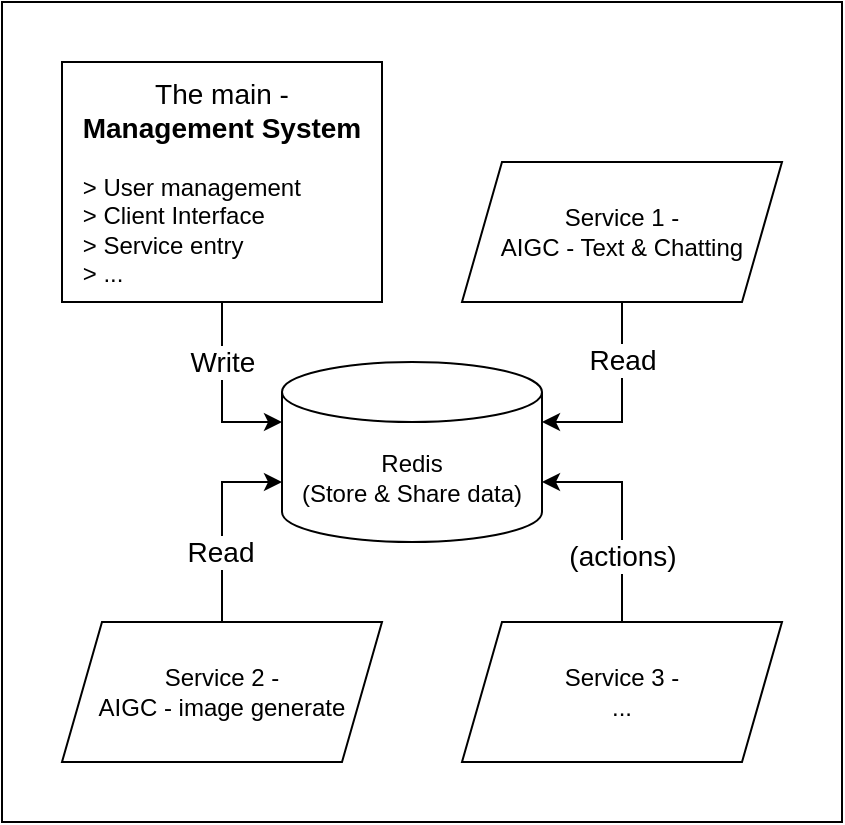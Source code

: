 <mxfile version="22.1.21" type="device">
  <diagram name="Page-1" id="f3rAmZV3NeJfyY581rgX">
    <mxGraphModel dx="1434" dy="818" grid="1" gridSize="10" guides="1" tooltips="1" connect="1" arrows="1" fold="1" page="1" pageScale="1" pageWidth="850" pageHeight="1100" math="0" shadow="0">
      <root>
        <mxCell id="0" />
        <mxCell id="1" parent="0" />
        <mxCell id="PYC6q0aqNB9xULEIXCk9-18" value="" style="rounded=0;whiteSpace=wrap;html=1;" vertex="1" parent="1">
          <mxGeometry x="90" y="310" width="420" height="410" as="geometry" />
        </mxCell>
        <mxCell id="PYC6q0aqNB9xULEIXCk9-1" value="&lt;font style=&quot;font-size: 14px;&quot;&gt;The main - &lt;br&gt;&lt;b&gt;Management System&lt;/b&gt;&lt;/font&gt;&lt;br&gt;&lt;br&gt;&lt;div style=&quot;text-align: left;&quot;&gt;&lt;span style=&quot;background-color: initial;&quot;&gt;&amp;gt; User management&lt;/span&gt;&lt;/div&gt;&lt;div style=&quot;text-align: left;&quot;&gt;&lt;span style=&quot;background-color: initial;&quot;&gt;&amp;gt; Client Interface&amp;nbsp;&lt;/span&gt;&lt;/div&gt;&lt;div style=&quot;text-align: left;&quot;&gt;&lt;span style=&quot;background-color: initial;&quot;&gt;&amp;gt; Service entry&lt;/span&gt;&lt;/div&gt;&lt;div style=&quot;text-align: left;&quot;&gt;&lt;span style=&quot;background-color: initial;&quot;&gt;&amp;gt; ...&lt;/span&gt;&lt;/div&gt;" style="rounded=0;whiteSpace=wrap;html=1;" vertex="1" parent="1">
          <mxGeometry x="120" y="340" width="160" height="120" as="geometry" />
        </mxCell>
        <mxCell id="PYC6q0aqNB9xULEIXCk9-3" value="Redis&lt;br&gt;(Store &amp;amp; Share data)" style="shape=cylinder3;whiteSpace=wrap;html=1;boundedLbl=1;backgroundOutline=1;size=15;" vertex="1" parent="1">
          <mxGeometry x="230" y="490" width="130" height="90" as="geometry" />
        </mxCell>
        <mxCell id="PYC6q0aqNB9xULEIXCk9-4" value="Service 1 -&lt;br style=&quot;border-color: var(--border-color);&quot;&gt;AIGC - Text &amp;amp; Chatting" style="shape=parallelogram;perimeter=parallelogramPerimeter;whiteSpace=wrap;html=1;fixedSize=1;" vertex="1" parent="1">
          <mxGeometry x="320" y="390" width="160" height="70" as="geometry" />
        </mxCell>
        <mxCell id="PYC6q0aqNB9xULEIXCk9-5" value="Service 2 -&lt;br style=&quot;border-color: var(--border-color);&quot;&gt;AIGC - image generate" style="shape=parallelogram;perimeter=parallelogramPerimeter;whiteSpace=wrap;html=1;fixedSize=1;" vertex="1" parent="1">
          <mxGeometry x="120" y="620" width="160" height="70" as="geometry" />
        </mxCell>
        <mxCell id="PYC6q0aqNB9xULEIXCk9-6" value="Service 3 -&lt;br style=&quot;border-color: var(--border-color);&quot;&gt;..." style="shape=parallelogram;perimeter=parallelogramPerimeter;whiteSpace=wrap;html=1;fixedSize=1;" vertex="1" parent="1">
          <mxGeometry x="320" y="620" width="160" height="70" as="geometry" />
        </mxCell>
        <mxCell id="PYC6q0aqNB9xULEIXCk9-10" style="edgeStyle=orthogonalEdgeStyle;rounded=0;orthogonalLoop=1;jettySize=auto;html=1;entryX=0;entryY=0;entryDx=0;entryDy=30;entryPerimeter=0;" edge="1" parent="1" source="PYC6q0aqNB9xULEIXCk9-1" target="PYC6q0aqNB9xULEIXCk9-3">
          <mxGeometry relative="1" as="geometry" />
        </mxCell>
        <mxCell id="PYC6q0aqNB9xULEIXCk9-14" value="&lt;font style=&quot;font-size: 14px;&quot;&gt;Write&lt;/font&gt;" style="edgeLabel;html=1;align=center;verticalAlign=middle;resizable=0;points=[];" vertex="1" connectable="0" parent="PYC6q0aqNB9xULEIXCk9-10">
          <mxGeometry x="-0.422" relative="1" as="geometry">
            <mxPoint y="4" as="offset" />
          </mxGeometry>
        </mxCell>
        <mxCell id="PYC6q0aqNB9xULEIXCk9-11" style="edgeStyle=orthogonalEdgeStyle;rounded=0;orthogonalLoop=1;jettySize=auto;html=1;entryX=1;entryY=0;entryDx=0;entryDy=30;entryPerimeter=0;" edge="1" parent="1" source="PYC6q0aqNB9xULEIXCk9-4" target="PYC6q0aqNB9xULEIXCk9-3">
          <mxGeometry relative="1" as="geometry" />
        </mxCell>
        <mxCell id="PYC6q0aqNB9xULEIXCk9-15" value="&lt;font style=&quot;font-size: 14px;&quot;&gt;Read&lt;/font&gt;" style="edgeLabel;html=1;align=center;verticalAlign=middle;resizable=0;points=[];" vertex="1" connectable="0" parent="PYC6q0aqNB9xULEIXCk9-11">
          <mxGeometry x="-0.277" relative="1" as="geometry">
            <mxPoint y="-7" as="offset" />
          </mxGeometry>
        </mxCell>
        <mxCell id="PYC6q0aqNB9xULEIXCk9-12" style="edgeStyle=orthogonalEdgeStyle;rounded=0;orthogonalLoop=1;jettySize=auto;html=1;entryX=0;entryY=0;entryDx=0;entryDy=60;entryPerimeter=0;" edge="1" parent="1" source="PYC6q0aqNB9xULEIXCk9-5" target="PYC6q0aqNB9xULEIXCk9-3">
          <mxGeometry relative="1" as="geometry" />
        </mxCell>
        <mxCell id="PYC6q0aqNB9xULEIXCk9-16" value="&lt;font style=&quot;font-size: 14px;&quot;&gt;Read&lt;/font&gt;" style="edgeLabel;html=1;align=center;verticalAlign=middle;resizable=0;points=[];" vertex="1" connectable="0" parent="PYC6q0aqNB9xULEIXCk9-12">
          <mxGeometry x="-0.289" y="1" relative="1" as="geometry">
            <mxPoint as="offset" />
          </mxGeometry>
        </mxCell>
        <mxCell id="PYC6q0aqNB9xULEIXCk9-13" style="edgeStyle=orthogonalEdgeStyle;rounded=0;orthogonalLoop=1;jettySize=auto;html=1;entryX=1;entryY=0;entryDx=0;entryDy=60;entryPerimeter=0;" edge="1" parent="1" source="PYC6q0aqNB9xULEIXCk9-6" target="PYC6q0aqNB9xULEIXCk9-3">
          <mxGeometry relative="1" as="geometry" />
        </mxCell>
        <mxCell id="PYC6q0aqNB9xULEIXCk9-17" value="&lt;font style=&quot;font-size: 14px;&quot;&gt;(actions)&lt;/font&gt;" style="edgeLabel;html=1;align=center;verticalAlign=middle;resizable=0;points=[];" vertex="1" connectable="0" parent="PYC6q0aqNB9xULEIXCk9-13">
          <mxGeometry x="-0.26" y="-1" relative="1" as="geometry">
            <mxPoint x="-1" y="7" as="offset" />
          </mxGeometry>
        </mxCell>
      </root>
    </mxGraphModel>
  </diagram>
</mxfile>
